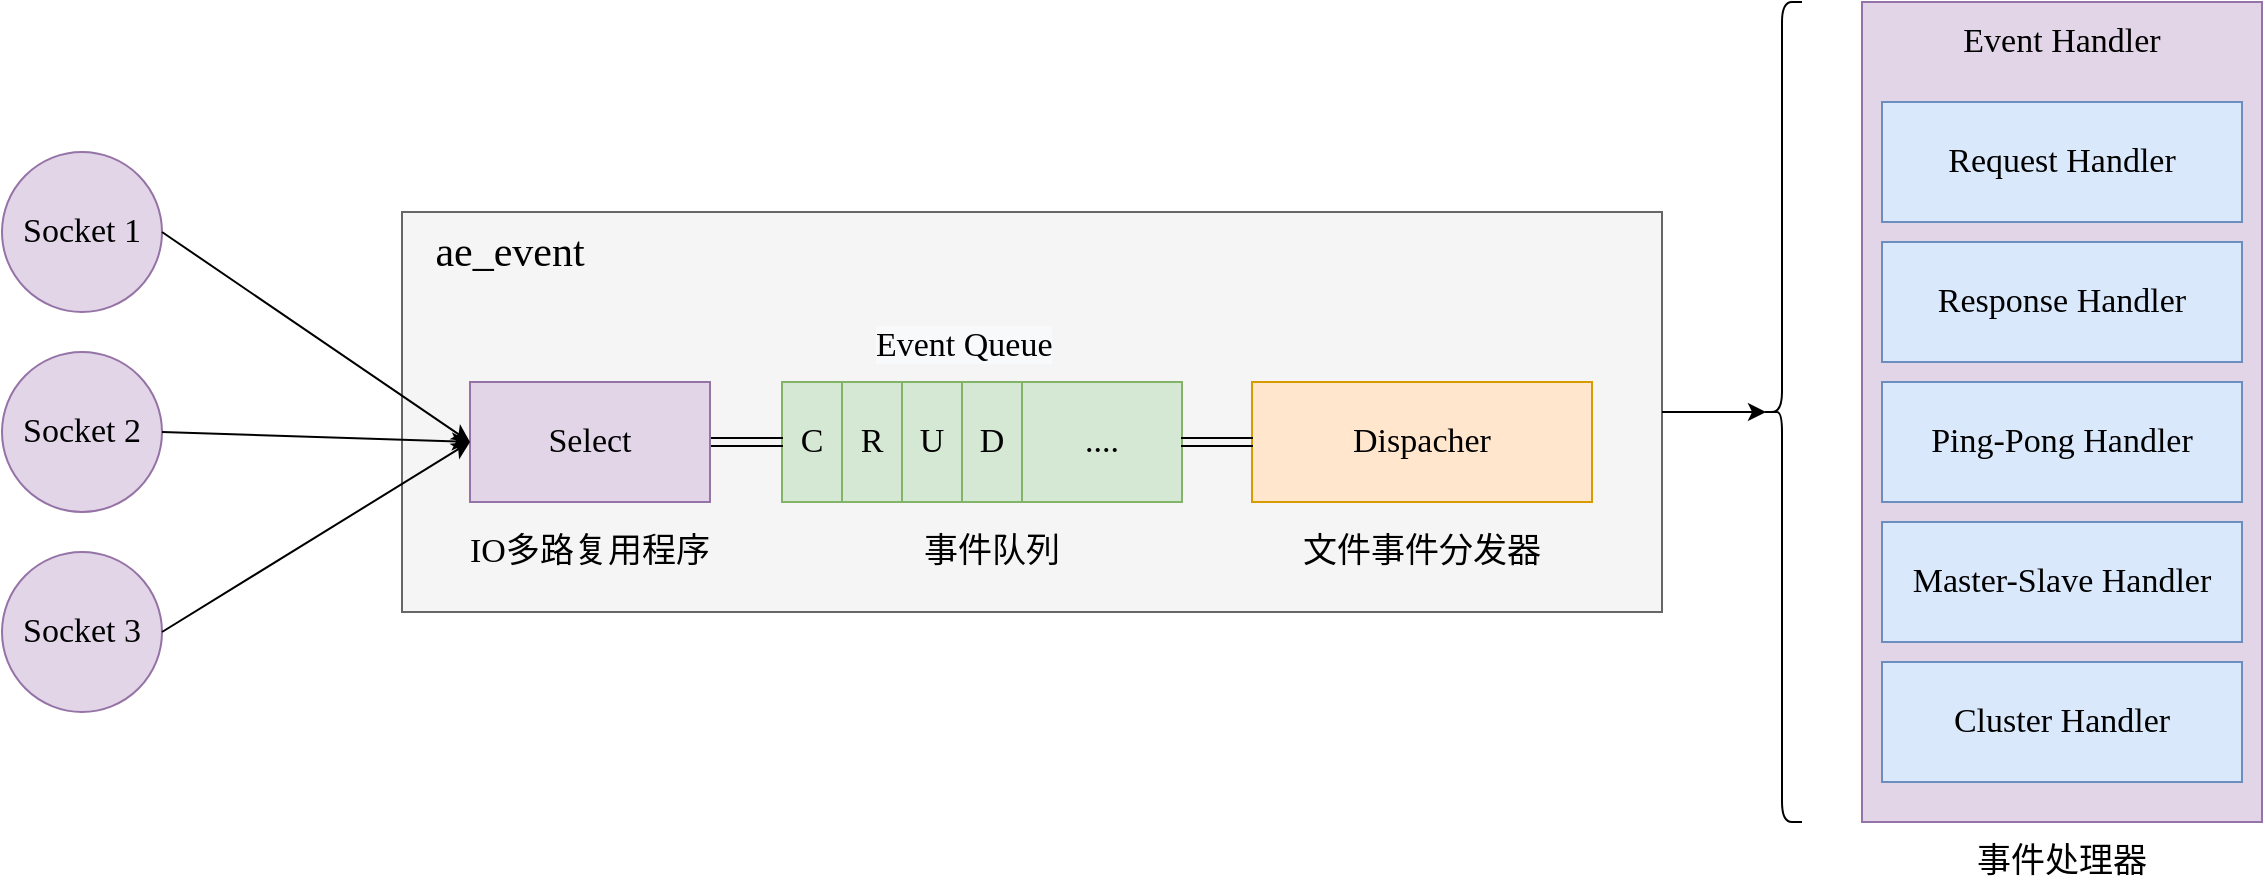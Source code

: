 <mxfile version="14.1.8" type="device"><diagram id="Z6uZOiiFq3qQrCxh6Bc4" name="第 1 页"><mxGraphModel dx="1024" dy="592" grid="1" gridSize="10" guides="1" tooltips="1" connect="1" arrows="1" fold="1" page="1" pageScale="1" pageWidth="827" pageHeight="1169" math="0" shadow="0"><root><mxCell id="0"/><mxCell id="1" parent="0"/><mxCell id="LoADJOHQazBPiF640Kmd-1" value="Socket 1" style="ellipse;whiteSpace=wrap;html=1;aspect=fixed;fillColor=#e1d5e7;strokeColor=#9673a6;fontSize=17;fontFamily=Comic Sans MS;" vertex="1" parent="1"><mxGeometry x="120" y="170" width="80" height="80" as="geometry"/></mxCell><mxCell id="LoADJOHQazBPiF640Kmd-2" value="Socket 2" style="ellipse;whiteSpace=wrap;html=1;aspect=fixed;fillColor=#e1d5e7;strokeColor=#9673a6;fontSize=17;fontFamily=Comic Sans MS;" vertex="1" parent="1"><mxGeometry x="120" y="270" width="80" height="80" as="geometry"/></mxCell><mxCell id="LoADJOHQazBPiF640Kmd-3" value="Socket 3" style="ellipse;whiteSpace=wrap;html=1;aspect=fixed;fillColor=#e1d5e7;strokeColor=#9673a6;fontSize=17;fontFamily=Comic Sans MS;" vertex="1" parent="1"><mxGeometry x="120" y="370" width="80" height="80" as="geometry"/></mxCell><mxCell id="LoADJOHQazBPiF640Kmd-4" value="" style="rounded=0;whiteSpace=wrap;html=1;fontFamily=Comic Sans MS;fontSize=17;fillColor=#f5f5f5;strokeColor=#666666;fontColor=#333333;" vertex="1" parent="1"><mxGeometry x="320" y="200" width="630" height="200" as="geometry"/></mxCell><mxCell id="LoADJOHQazBPiF640Kmd-5" value="&lt;font style=&quot;font-size: 21px&quot;&gt;ae_event&lt;/font&gt;" style="text;html=1;strokeColor=none;fillColor=none;align=center;verticalAlign=middle;whiteSpace=wrap;rounded=0;fontFamily=Comic Sans MS;fontSize=17;" vertex="1" parent="1"><mxGeometry x="354" y="210" width="40" height="20" as="geometry"/></mxCell><mxCell id="LoADJOHQazBPiF640Kmd-6" value="Select" style="rounded=0;whiteSpace=wrap;html=1;fontFamily=Comic Sans MS;fontSize=17;fillColor=#e1d5e7;strokeColor=#9673a6;" vertex="1" parent="1"><mxGeometry x="354" y="285" width="120" height="60" as="geometry"/></mxCell><mxCell id="LoADJOHQazBPiF640Kmd-8" value="Dispacher" style="rounded=0;whiteSpace=wrap;html=1;fontFamily=Comic Sans MS;fontSize=17;fillColor=#ffe6cc;strokeColor=#d79b00;" vertex="1" parent="1"><mxGeometry x="745" y="285" width="170" height="60" as="geometry"/></mxCell><mxCell id="LoADJOHQazBPiF640Kmd-9" value="" style="endArrow=classic;html=1;fontFamily=Comic Sans MS;fontSize=17;exitX=1;exitY=0.5;exitDx=0;exitDy=0;entryX=0;entryY=0.5;entryDx=0;entryDy=0;" edge="1" parent="1" source="LoADJOHQazBPiF640Kmd-1" target="LoADJOHQazBPiF640Kmd-6"><mxGeometry width="50" height="50" relative="1" as="geometry"><mxPoint x="220" y="160" as="sourcePoint"/><mxPoint x="270" y="110" as="targetPoint"/></mxGeometry></mxCell><mxCell id="LoADJOHQazBPiF640Kmd-10" value="" style="endArrow=classic;html=1;fontFamily=Comic Sans MS;fontSize=17;exitX=1;exitY=0.5;exitDx=0;exitDy=0;entryX=0;entryY=0.5;entryDx=0;entryDy=0;" edge="1" parent="1" source="LoADJOHQazBPiF640Kmd-2" target="LoADJOHQazBPiF640Kmd-6"><mxGeometry width="50" height="50" relative="1" as="geometry"><mxPoint x="230" y="410" as="sourcePoint"/><mxPoint x="280" y="360" as="targetPoint"/></mxGeometry></mxCell><mxCell id="LoADJOHQazBPiF640Kmd-11" value="" style="endArrow=classic;html=1;fontFamily=Comic Sans MS;fontSize=17;exitX=1;exitY=0.5;exitDx=0;exitDy=0;entryX=0;entryY=0.5;entryDx=0;entryDy=0;" edge="1" parent="1" source="LoADJOHQazBPiF640Kmd-3" target="LoADJOHQazBPiF640Kmd-6"><mxGeometry width="50" height="50" relative="1" as="geometry"><mxPoint x="240" y="470" as="sourcePoint"/><mxPoint x="290" y="420" as="targetPoint"/></mxGeometry></mxCell><mxCell id="LoADJOHQazBPiF640Kmd-12" value="&lt;span style=&quot;color: rgb(0, 0, 0); font-family: &amp;quot;comic sans ms&amp;quot;; font-size: 17px; font-style: normal; font-weight: 400; letter-spacing: normal; text-align: center; text-indent: 0px; text-transform: none; word-spacing: 0px; background-color: rgb(248, 249, 250); display: inline; float: none;&quot;&gt;Event Queue&lt;/span&gt;" style="text;whiteSpace=wrap;html=1;fontSize=17;fontFamily=Comic Sans MS;" vertex="1" parent="1"><mxGeometry x="555" y="250" width="110" height="40" as="geometry"/></mxCell><mxCell id="LoADJOHQazBPiF640Kmd-18" value="" style="group;fillColor=#d5e8d4;strokeColor=#82b366;container=0;" vertex="1" connectable="0" parent="1"><mxGeometry x="510" y="285" width="200" height="60" as="geometry"/></mxCell><mxCell id="LoADJOHQazBPiF640Kmd-13" value="C" style="rounded=0;whiteSpace=wrap;html=1;fontFamily=Comic Sans MS;fontSize=17;fillColor=#d5e8d4;strokeColor=#82b366;" vertex="1" parent="1"><mxGeometry x="510" y="285" width="30" height="60" as="geometry"/></mxCell><mxCell id="LoADJOHQazBPiF640Kmd-14" value="R" style="rounded=0;whiteSpace=wrap;html=1;fontFamily=Comic Sans MS;fontSize=17;fillColor=#d5e8d4;strokeColor=#82b366;" vertex="1" parent="1"><mxGeometry x="540" y="285" width="30" height="60" as="geometry"/></mxCell><mxCell id="LoADJOHQazBPiF640Kmd-15" value="U" style="rounded=0;whiteSpace=wrap;html=1;fontFamily=Comic Sans MS;fontSize=17;fillColor=#d5e8d4;strokeColor=#82b366;" vertex="1" parent="1"><mxGeometry x="570" y="285" width="30" height="60" as="geometry"/></mxCell><mxCell id="LoADJOHQazBPiF640Kmd-16" value="D" style="rounded=0;whiteSpace=wrap;html=1;fontFamily=Comic Sans MS;fontSize=17;fillColor=#d5e8d4;strokeColor=#82b366;" vertex="1" parent="1"><mxGeometry x="600" y="285" width="30" height="60" as="geometry"/></mxCell><mxCell id="LoADJOHQazBPiF640Kmd-17" value="...." style="rounded=0;whiteSpace=wrap;html=1;fontFamily=Comic Sans MS;fontSize=17;fillColor=#d5e8d4;strokeColor=#82b366;" vertex="1" parent="1"><mxGeometry x="630" y="285" width="80" height="60" as="geometry"/></mxCell><mxCell id="LoADJOHQazBPiF640Kmd-19" value="IO多路复用程序" style="text;html=1;strokeColor=none;fillColor=none;align=center;verticalAlign=middle;whiteSpace=wrap;rounded=0;fontFamily=Comic Sans MS;fontSize=17;" vertex="1" parent="1"><mxGeometry x="346" y="360" width="136" height="20" as="geometry"/></mxCell><mxCell id="LoADJOHQazBPiF640Kmd-20" value="事件队列" style="text;html=1;strokeColor=none;fillColor=none;align=center;verticalAlign=middle;whiteSpace=wrap;rounded=0;fontFamily=Comic Sans MS;fontSize=17;" vertex="1" parent="1"><mxGeometry x="547" y="360" width="136" height="20" as="geometry"/></mxCell><mxCell id="LoADJOHQazBPiF640Kmd-21" value="文件事件分发器" style="text;html=1;strokeColor=none;fillColor=none;align=center;verticalAlign=middle;whiteSpace=wrap;rounded=0;fontFamily=Comic Sans MS;fontSize=17;" vertex="1" parent="1"><mxGeometry x="762" y="360" width="136" height="20" as="geometry"/></mxCell><mxCell id="LoADJOHQazBPiF640Kmd-22" value="" style="shape=partialRectangle;whiteSpace=wrap;html=1;left=0;right=0;fillColor=none;fontFamily=Comic Sans MS;fontSize=17;" vertex="1" parent="1"><mxGeometry x="475" y="313" width="35" height="4" as="geometry"/></mxCell><mxCell id="LoADJOHQazBPiF640Kmd-23" value="" style="shape=partialRectangle;whiteSpace=wrap;html=1;left=0;right=0;fillColor=none;fontFamily=Comic Sans MS;fontSize=17;" vertex="1" parent="1"><mxGeometry x="710" y="313" width="35" height="4" as="geometry"/></mxCell><mxCell id="LoADJOHQazBPiF640Kmd-24" value="" style="rounded=0;whiteSpace=wrap;html=1;fontFamily=Comic Sans MS;fontSize=17;fillColor=#e1d5e7;strokeColor=#9673a6;" vertex="1" parent="1"><mxGeometry x="1050" y="95" width="200" height="410" as="geometry"/></mxCell><mxCell id="LoADJOHQazBPiF640Kmd-25" value="事件处理器" style="text;html=1;strokeColor=none;fillColor=none;align=center;verticalAlign=middle;whiteSpace=wrap;rounded=0;fontFamily=Comic Sans MS;fontSize=17;" vertex="1" parent="1"><mxGeometry x="1080" y="515" width="140" height="20" as="geometry"/></mxCell><mxCell id="LoADJOHQazBPiF640Kmd-26" value="Event Handler" style="text;html=1;strokeColor=none;fillColor=none;align=center;verticalAlign=middle;whiteSpace=wrap;rounded=0;fontFamily=Comic Sans MS;fontSize=17;" vertex="1" parent="1"><mxGeometry x="1080" y="105" width="140" height="20" as="geometry"/></mxCell><mxCell id="LoADJOHQazBPiF640Kmd-27" value="Request Handler" style="rounded=0;whiteSpace=wrap;html=1;fontFamily=Comic Sans MS;fontSize=17;fillColor=#dae8fc;strokeColor=#6c8ebf;" vertex="1" parent="1"><mxGeometry x="1060" y="145" width="180" height="60" as="geometry"/></mxCell><mxCell id="LoADJOHQazBPiF640Kmd-28" value="Response Handler" style="rounded=0;whiteSpace=wrap;html=1;fontFamily=Comic Sans MS;fontSize=17;fillColor=#dae8fc;strokeColor=#6c8ebf;" vertex="1" parent="1"><mxGeometry x="1060" y="215" width="180" height="60" as="geometry"/></mxCell><mxCell id="LoADJOHQazBPiF640Kmd-29" value="Ping-Pong Handler" style="rounded=0;whiteSpace=wrap;html=1;fontFamily=Comic Sans MS;fontSize=17;fillColor=#dae8fc;strokeColor=#6c8ebf;" vertex="1" parent="1"><mxGeometry x="1060" y="285" width="180" height="60" as="geometry"/></mxCell><mxCell id="LoADJOHQazBPiF640Kmd-31" value="Master-Slave Handler" style="rounded=0;whiteSpace=wrap;html=1;fontFamily=Comic Sans MS;fontSize=17;fillColor=#dae8fc;strokeColor=#6c8ebf;" vertex="1" parent="1"><mxGeometry x="1060" y="355" width="180" height="60" as="geometry"/></mxCell><mxCell id="LoADJOHQazBPiF640Kmd-32" value="Cluster Handler" style="rounded=0;whiteSpace=wrap;html=1;fontFamily=Comic Sans MS;fontSize=17;fillColor=#dae8fc;strokeColor=#6c8ebf;" vertex="1" parent="1"><mxGeometry x="1060" y="425" width="180" height="60" as="geometry"/></mxCell><mxCell id="LoADJOHQazBPiF640Kmd-33" value="" style="shape=curlyBracket;whiteSpace=wrap;html=1;rounded=1;fontFamily=Comic Sans MS;fontSize=17;" vertex="1" parent="1"><mxGeometry x="1000" y="95" width="20" height="410" as="geometry"/></mxCell><mxCell id="LoADJOHQazBPiF640Kmd-34" value="" style="endArrow=classic;html=1;fontFamily=Comic Sans MS;fontSize=17;exitX=1;exitY=0.5;exitDx=0;exitDy=0;entryX=0.1;entryY=0.5;entryDx=0;entryDy=0;entryPerimeter=0;" edge="1" parent="1" source="LoADJOHQazBPiF640Kmd-4" target="LoADJOHQazBPiF640Kmd-33"><mxGeometry width="50" height="50" relative="1" as="geometry"><mxPoint x="830" y="550" as="sourcePoint"/><mxPoint x="880" y="500" as="targetPoint"/></mxGeometry></mxCell></root></mxGraphModel></diagram></mxfile>